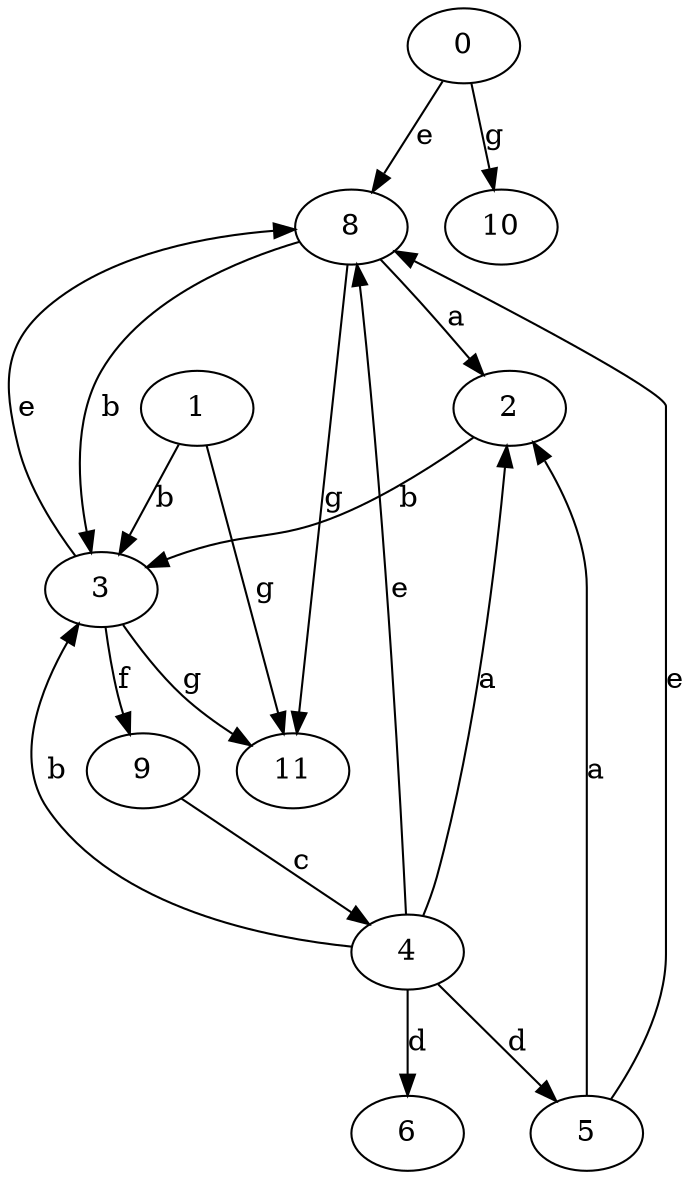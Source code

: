 strict digraph  {
0;
1;
2;
3;
4;
5;
6;
8;
9;
10;
11;
0 -> 8  [label=e];
0 -> 10  [label=g];
1 -> 3  [label=b];
1 -> 11  [label=g];
2 -> 3  [label=b];
3 -> 8  [label=e];
3 -> 9  [label=f];
3 -> 11  [label=g];
4 -> 2  [label=a];
4 -> 3  [label=b];
4 -> 5  [label=d];
4 -> 6  [label=d];
4 -> 8  [label=e];
5 -> 2  [label=a];
5 -> 8  [label=e];
8 -> 2  [label=a];
8 -> 3  [label=b];
8 -> 11  [label=g];
9 -> 4  [label=c];
}
